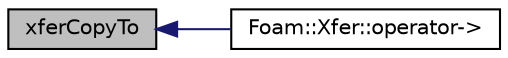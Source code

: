 digraph "xferCopyTo"
{
  bgcolor="transparent";
  edge [fontname="Helvetica",fontsize="10",labelfontname="Helvetica",labelfontsize="10"];
  node [fontname="Helvetica",fontsize="10",shape=record];
  rankdir="LR";
  Node1 [label="xferCopyTo",height=0.2,width=0.4,color="black", fillcolor="grey75", style="filled", fontcolor="black"];
  Node1 -> Node2 [dir="back",color="midnightblue",fontsize="10",style="solid",fontname="Helvetica"];
  Node2 [label="Foam::Xfer::operator-\>",height=0.2,width=0.4,color="black",URL="$a03002.html#a01a2431b4e56f4c9bddd7094e87d2d79",tooltip="Pointer to the underlying datatype. "];
}
